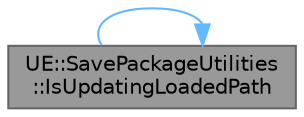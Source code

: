 digraph "UE::SavePackageUtilities::IsUpdatingLoadedPath"
{
 // INTERACTIVE_SVG=YES
 // LATEX_PDF_SIZE
  bgcolor="transparent";
  edge [fontname=Helvetica,fontsize=10,labelfontname=Helvetica,labelfontsize=10];
  node [fontname=Helvetica,fontsize=10,shape=box,height=0.2,width=0.4];
  rankdir="LR";
  Node1 [id="Node000001",label="UE::SavePackageUtilities\l::IsUpdatingLoadedPath",height=0.2,width=0.4,color="gray40", fillcolor="grey60", style="filled", fontcolor="black",tooltip="Return whether the given save parameters indicate the LoadedPath of the package being saved should be..."];
  Node1 -> Node1 [id="edge1_Node000001_Node000001",color="steelblue1",style="solid",tooltip=" "];
}
